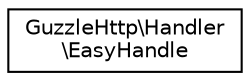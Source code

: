 digraph "Graphical Class Hierarchy"
{
  edge [fontname="Helvetica",fontsize="10",labelfontname="Helvetica",labelfontsize="10"];
  node [fontname="Helvetica",fontsize="10",shape=record];
  rankdir="LR";
  Node0 [label="GuzzleHttp\\Handler\l\\EasyHandle",height=0.2,width=0.4,color="black", fillcolor="white", style="filled",URL="$classGuzzleHttp_1_1Handler_1_1EasyHandle.html"];
}
